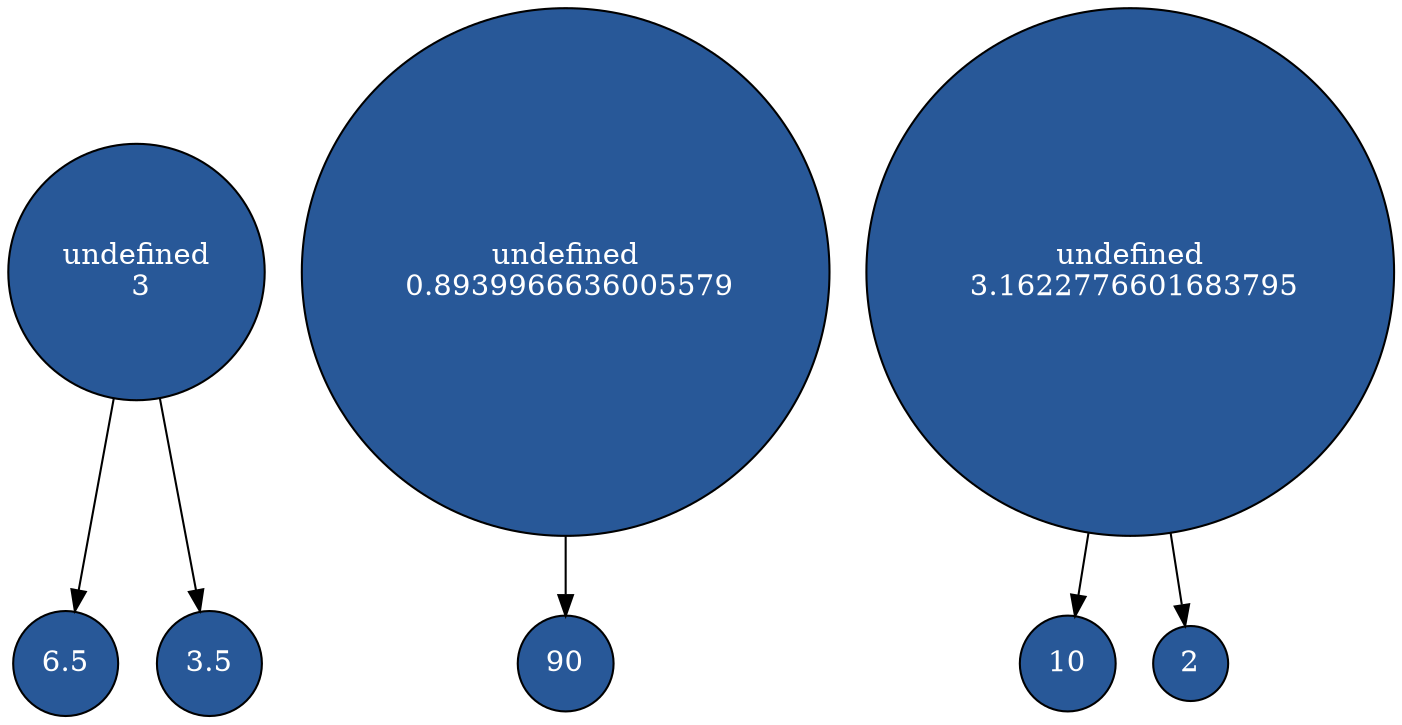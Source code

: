 digraph G { 
        node [shape="circle"];
        node [style=filled];
        node [fillcolor="#285898"];
        node [fontcolor="#FFFFFF"];
        node [fontname="Times-Roman"];
        edge [color="#000000"];
        rankdir=TB;
        node0 [label="undefined\n 3"];
node1 [label="6.5"];
node0 -> node1;
node2 [label="3.5"];
node0 -> node2;
node3 [label="undefined\n 0.8939966636005579"];
node4 [label="90"];
node3 -> node4;
node5 [label="undefined\n 3.1622776601683795"];
node6 [label="10"];
node5 -> node6;
node7 [label="2"];
node5 -> node7;
}
